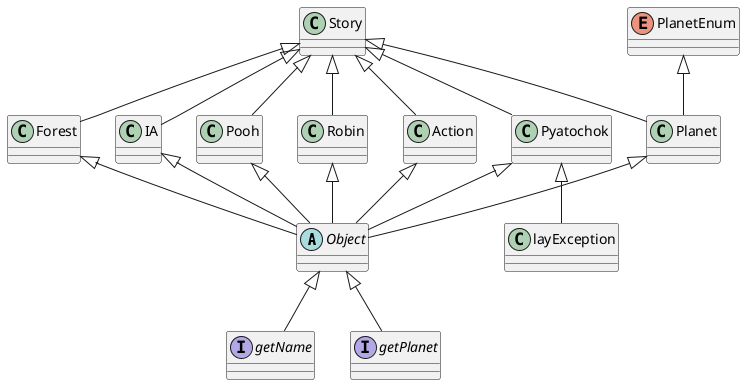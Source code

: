 @startuml
'https://plantuml.com/class-diagram

abstract class Object

interface getName
interface getPlanet


Action <|-- Object
Forest <|-- Object
IA <|-- Object

Pyatochok <|-- Object
Pooh <|-- Object
Robin <|-- Object
PlanetEnum <|-- Planet
Planet <|-- Object
Object <|-- getName
Object <|-- getPlanet
Story <|-- Action
Story <|-- Forest
Story <|-- IA
Pyatochok <|-- layException
Story <|-- Pyatochok
Story <|-- Pooh
Story <|-- Robin
Story <|-- Planet
class Story
class Action
class Forest
class IA
class layException
class Planet
class Pooh
class Pyatochok
class Robin
enum PlanetEnum {

}


@enduml